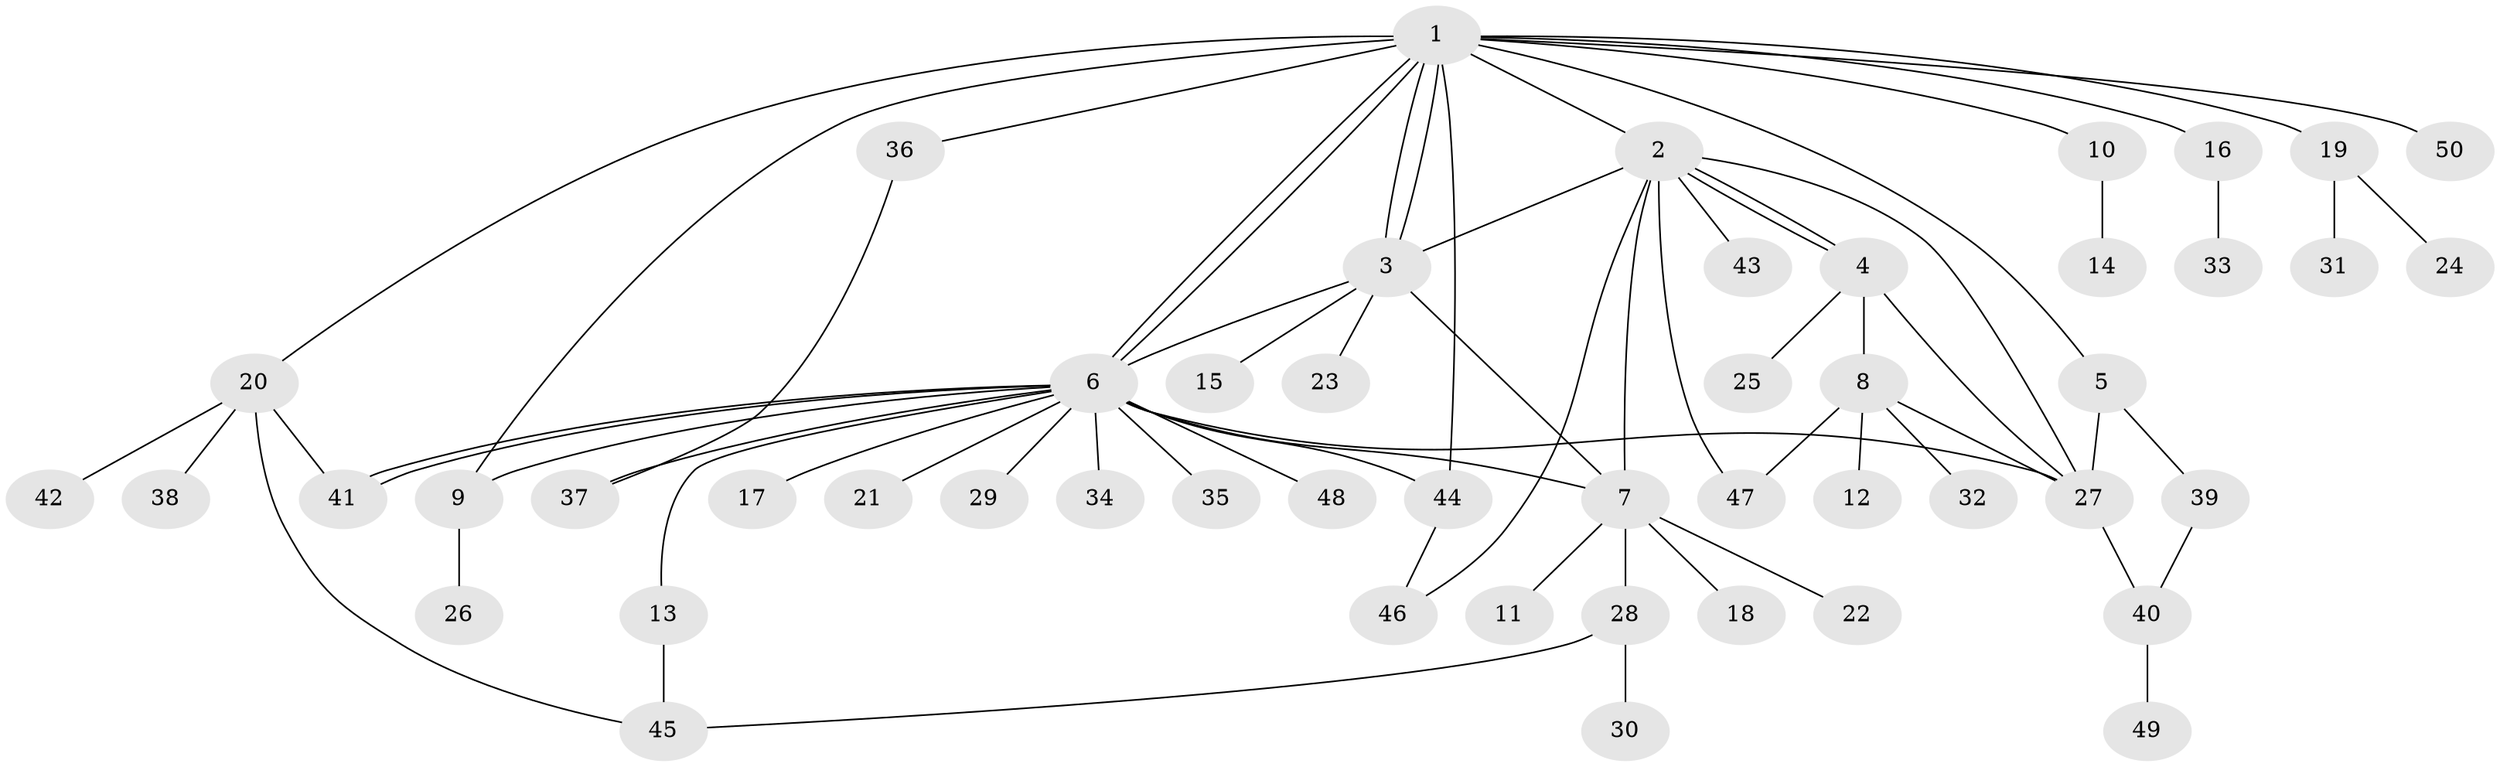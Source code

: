// Generated by graph-tools (version 1.1) at 2025/14/03/09/25 04:14:21]
// undirected, 50 vertices, 70 edges
graph export_dot {
graph [start="1"]
  node [color=gray90,style=filled];
  1;
  2;
  3;
  4;
  5;
  6;
  7;
  8;
  9;
  10;
  11;
  12;
  13;
  14;
  15;
  16;
  17;
  18;
  19;
  20;
  21;
  22;
  23;
  24;
  25;
  26;
  27;
  28;
  29;
  30;
  31;
  32;
  33;
  34;
  35;
  36;
  37;
  38;
  39;
  40;
  41;
  42;
  43;
  44;
  45;
  46;
  47;
  48;
  49;
  50;
  1 -- 2;
  1 -- 3;
  1 -- 3;
  1 -- 5;
  1 -- 6;
  1 -- 6;
  1 -- 9;
  1 -- 10;
  1 -- 16;
  1 -- 19;
  1 -- 20;
  1 -- 36;
  1 -- 44;
  1 -- 50;
  2 -- 3;
  2 -- 4;
  2 -- 4;
  2 -- 7;
  2 -- 27;
  2 -- 43;
  2 -- 46;
  2 -- 47;
  3 -- 6;
  3 -- 7;
  3 -- 15;
  3 -- 23;
  4 -- 8;
  4 -- 25;
  4 -- 27;
  5 -- 27;
  5 -- 39;
  6 -- 7;
  6 -- 9;
  6 -- 13;
  6 -- 17;
  6 -- 21;
  6 -- 27;
  6 -- 29;
  6 -- 34;
  6 -- 35;
  6 -- 37;
  6 -- 41;
  6 -- 41;
  6 -- 44;
  6 -- 48;
  7 -- 11;
  7 -- 18;
  7 -- 22;
  7 -- 28;
  8 -- 12;
  8 -- 27;
  8 -- 32;
  8 -- 47;
  9 -- 26;
  10 -- 14;
  13 -- 45;
  16 -- 33;
  19 -- 24;
  19 -- 31;
  20 -- 38;
  20 -- 41;
  20 -- 42;
  20 -- 45;
  27 -- 40;
  28 -- 30;
  28 -- 45;
  36 -- 37;
  39 -- 40;
  40 -- 49;
  44 -- 46;
}

